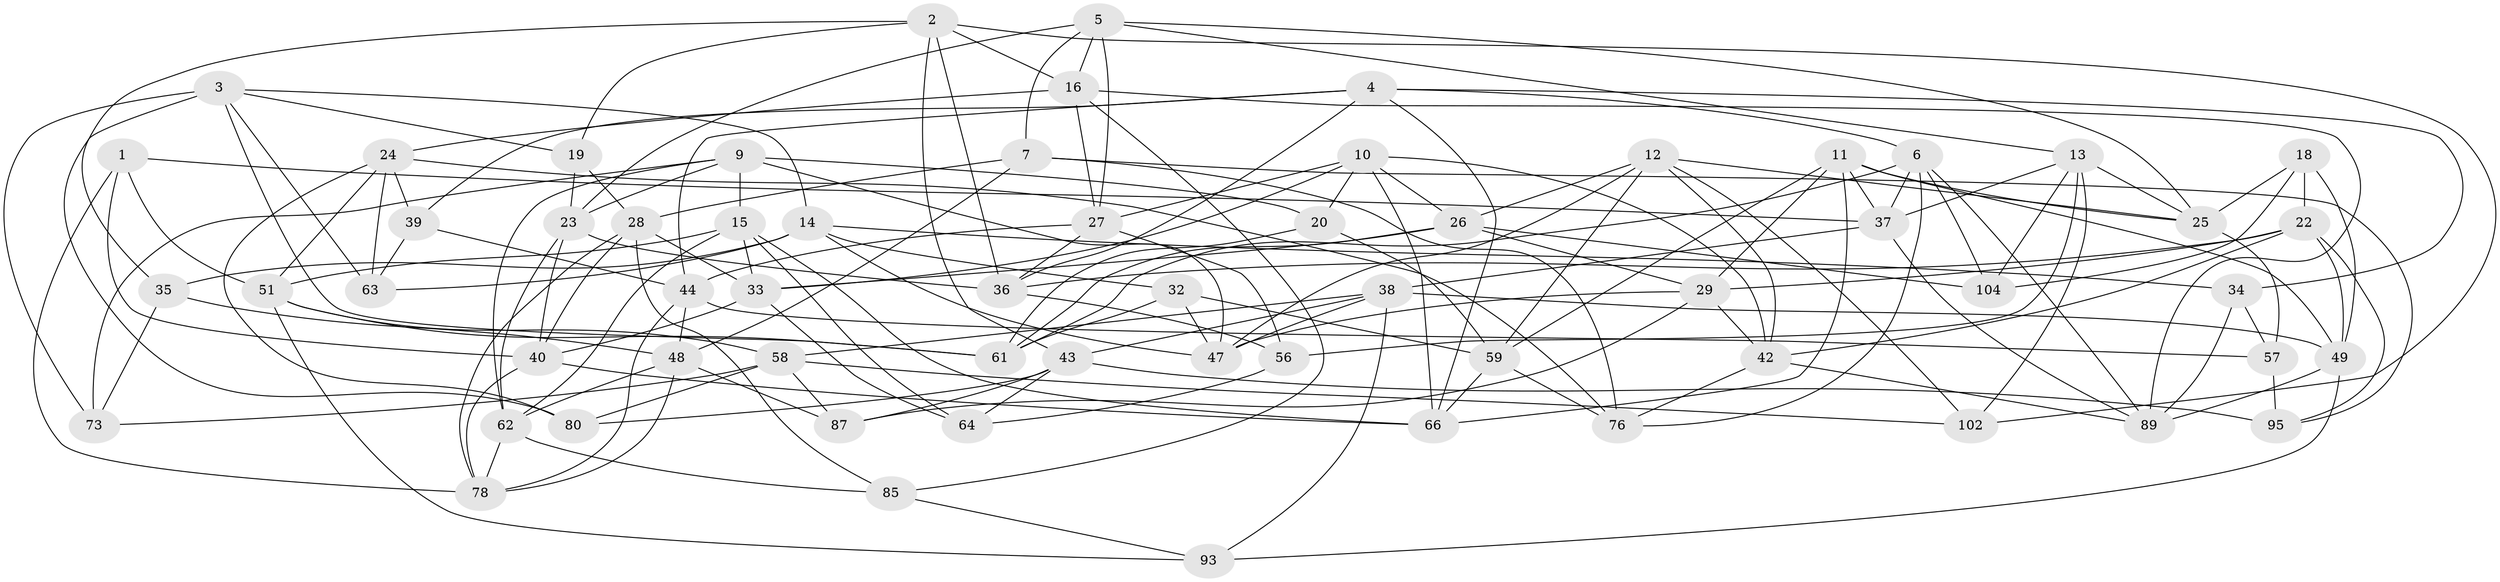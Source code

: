 // original degree distribution, {4: 1.0}
// Generated by graph-tools (version 1.1) at 2025/11/02/27/25 16:11:44]
// undirected, 62 vertices, 165 edges
graph export_dot {
graph [start="1"]
  node [color=gray90,style=filled];
  1;
  2 [super="+69"];
  3 [super="+31"];
  4 [super="+65"];
  5 [super="+21"];
  6 [super="+8"];
  7 [super="+77"];
  9 [super="+17"];
  10 [super="+70"];
  11 [super="+98"];
  12 [super="+30"];
  13 [super="+74"];
  14 [super="+99"];
  15 [super="+60"];
  16 [super="+41"];
  18;
  19;
  20;
  22 [super="+90"];
  23 [super="+54"];
  24 [super="+81"];
  25 [super="+68"];
  26 [super="+72"];
  27 [super="+50"];
  28 [super="+45"];
  29 [super="+100"];
  32;
  33 [super="+67"];
  34;
  35;
  36 [super="+91"];
  37 [super="+75"];
  38 [super="+84"];
  39;
  40 [super="+55"];
  42 [super="+82"];
  43 [super="+46"];
  44 [super="+52"];
  47 [super="+94"];
  48 [super="+92"];
  49 [super="+53"];
  51 [super="+96"];
  56;
  57;
  58 [super="+79"];
  59 [super="+103"];
  61 [super="+71"];
  62 [super="+86"];
  63;
  64;
  66 [super="+83"];
  73;
  76 [super="+88"];
  78 [super="+97"];
  80;
  85;
  87;
  89 [super="+101"];
  93;
  95;
  102;
  104;
  1 -- 37;
  1 -- 51;
  1 -- 40;
  1 -- 78;
  2 -- 19;
  2 -- 35;
  2 -- 102;
  2 -- 16;
  2 -- 43;
  2 -- 36;
  3 -- 80;
  3 -- 73;
  3 -- 61;
  3 -- 19;
  3 -- 14;
  3 -- 63;
  4 -- 34;
  4 -- 44;
  4 -- 66;
  4 -- 36;
  4 -- 39;
  4 -- 6;
  5 -- 23;
  5 -- 25;
  5 -- 16;
  5 -- 7;
  5 -- 13;
  5 -- 27;
  6 -- 89;
  6 -- 37;
  6 -- 104;
  6 -- 76;
  6 -- 61;
  7 -- 76 [weight=2];
  7 -- 95;
  7 -- 48;
  7 -- 28;
  9 -- 73;
  9 -- 20;
  9 -- 23;
  9 -- 62;
  9 -- 47;
  9 -- 15;
  10 -- 27;
  10 -- 33;
  10 -- 20;
  10 -- 66;
  10 -- 42;
  10 -- 26;
  11 -- 37;
  11 -- 25;
  11 -- 29;
  11 -- 49;
  11 -- 66;
  11 -- 59;
  12 -- 42;
  12 -- 25;
  12 -- 26;
  12 -- 102;
  12 -- 47;
  12 -- 59;
  13 -- 56;
  13 -- 104;
  13 -- 37;
  13 -- 25;
  13 -- 102;
  14 -- 32;
  14 -- 34;
  14 -- 35;
  14 -- 63;
  14 -- 47;
  15 -- 64;
  15 -- 33;
  15 -- 66;
  15 -- 51;
  15 -- 62;
  16 -- 85;
  16 -- 89;
  16 -- 24;
  16 -- 27;
  18 -- 22;
  18 -- 25;
  18 -- 104;
  18 -- 49;
  19 -- 23;
  19 -- 28;
  20 -- 61;
  20 -- 59;
  22 -- 49;
  22 -- 95;
  22 -- 42;
  22 -- 36;
  22 -- 29;
  23 -- 36;
  23 -- 40;
  23 -- 62;
  24 -- 63;
  24 -- 80;
  24 -- 39;
  24 -- 76;
  24 -- 51;
  25 -- 57;
  26 -- 33;
  26 -- 61;
  26 -- 104;
  26 -- 29;
  27 -- 44;
  27 -- 56;
  27 -- 36;
  28 -- 78;
  28 -- 85;
  28 -- 33;
  28 -- 40;
  29 -- 42;
  29 -- 87;
  29 -- 47;
  32 -- 47;
  32 -- 61;
  32 -- 59;
  33 -- 64;
  33 -- 40;
  34 -- 89;
  34 -- 57;
  35 -- 48;
  35 -- 73;
  36 -- 56;
  37 -- 89;
  37 -- 38;
  38 -- 58;
  38 -- 43;
  38 -- 49;
  38 -- 93;
  38 -- 47;
  39 -- 63;
  39 -- 44;
  40 -- 78;
  40 -- 66;
  42 -- 89;
  42 -- 76;
  43 -- 80;
  43 -- 95;
  43 -- 64;
  43 -- 87;
  44 -- 78;
  44 -- 57;
  44 -- 48;
  48 -- 87;
  48 -- 62;
  48 -- 78;
  49 -- 93;
  49 -- 89;
  51 -- 93;
  51 -- 58;
  51 -- 61;
  56 -- 64;
  57 -- 95;
  58 -- 102;
  58 -- 87;
  58 -- 73;
  58 -- 80;
  59 -- 66;
  59 -- 76;
  62 -- 78;
  62 -- 85;
  85 -- 93;
}
